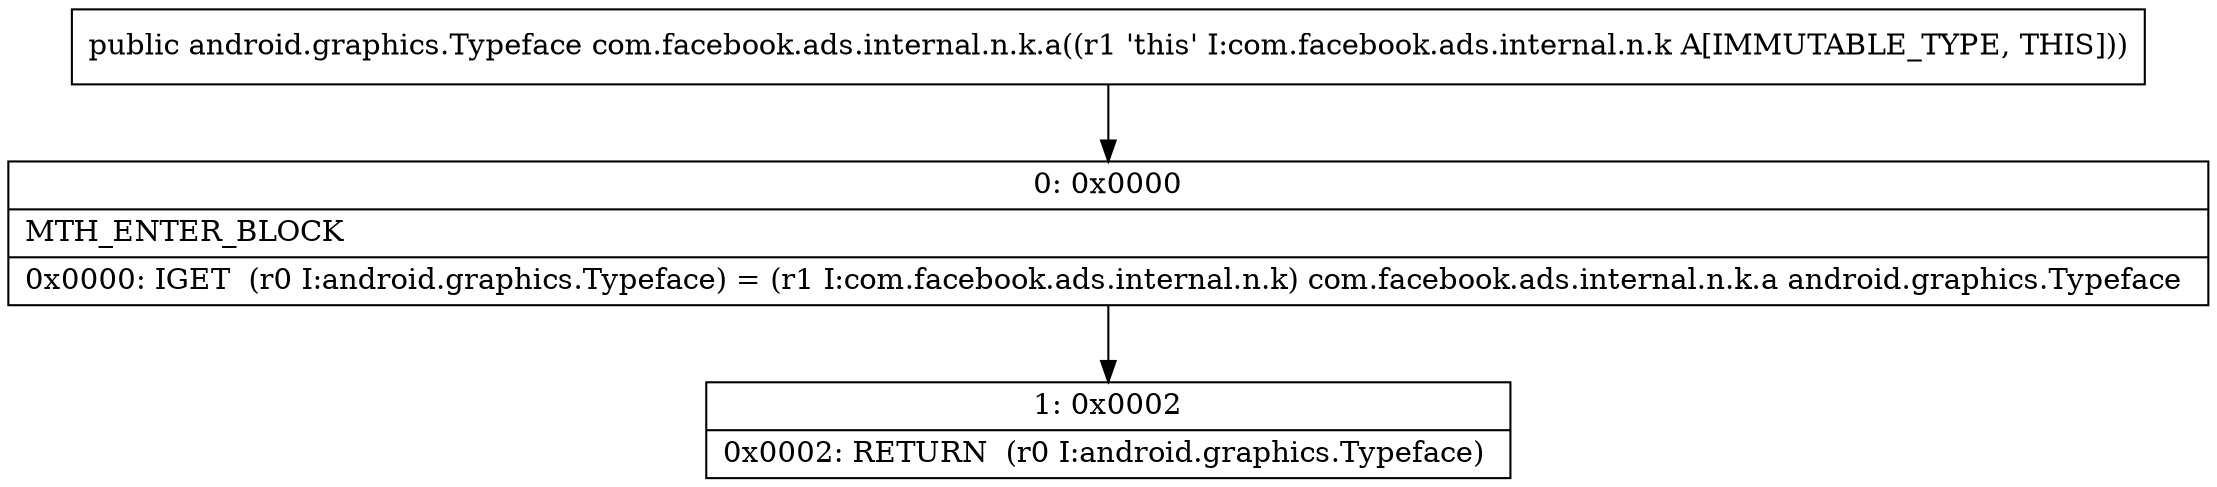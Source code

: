 digraph "CFG forcom.facebook.ads.internal.n.k.a()Landroid\/graphics\/Typeface;" {
Node_0 [shape=record,label="{0\:\ 0x0000|MTH_ENTER_BLOCK\l|0x0000: IGET  (r0 I:android.graphics.Typeface) = (r1 I:com.facebook.ads.internal.n.k) com.facebook.ads.internal.n.k.a android.graphics.Typeface \l}"];
Node_1 [shape=record,label="{1\:\ 0x0002|0x0002: RETURN  (r0 I:android.graphics.Typeface) \l}"];
MethodNode[shape=record,label="{public android.graphics.Typeface com.facebook.ads.internal.n.k.a((r1 'this' I:com.facebook.ads.internal.n.k A[IMMUTABLE_TYPE, THIS])) }"];
MethodNode -> Node_0;
Node_0 -> Node_1;
}

